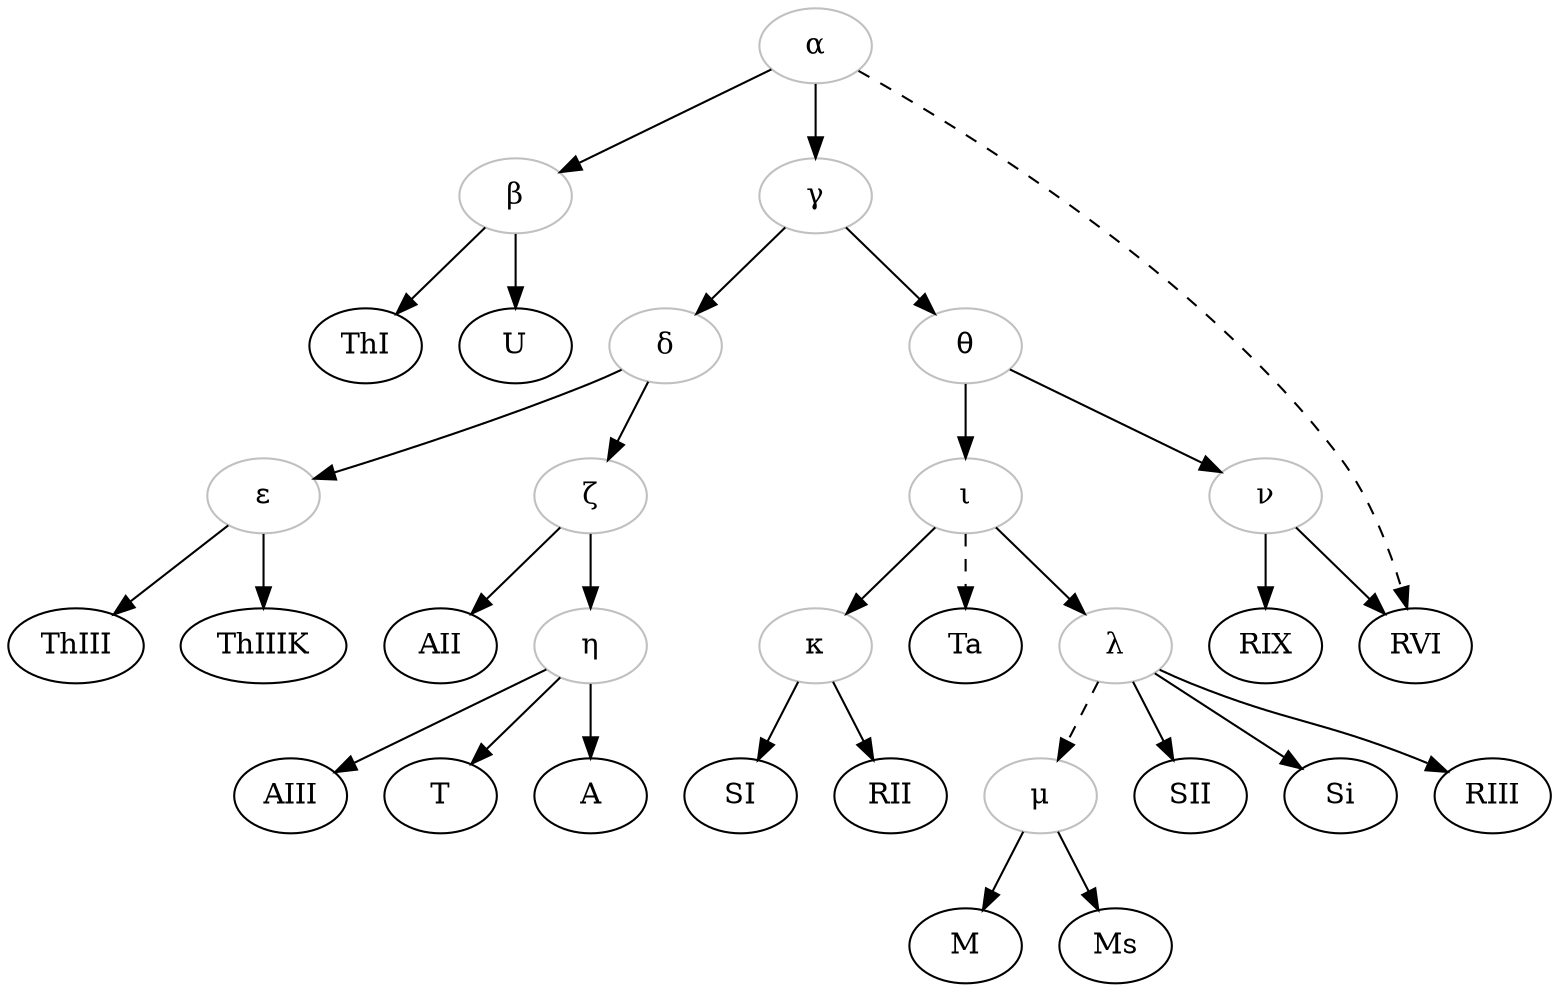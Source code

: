 # Place the cursor inside "graph" to get some refactoring options

digraph {

    # To refactor nodes, place the cursor left to a node name
    alpha -> beta;
    beta -> ThI;
    beta -> U; 
    alpha -> gama; 
    gama -> delta;
    delta -> epsilon;
    gama -> theta;
    epsilon -> ThIII;
    epsilon -> ThIIIK;
    delta -> zeta;
    zeta -> AII; 
    zeta -> eta;
    eta -> AIII;
    eta -> T;
    eta -> A;
    theta -> iota;
    theta -> nu;
    iota -> kappa;
    kappa -> SI;
    kappa -> RII;
    iota -> Ta [style="dashed"];
    iota -> lambda;
    lambda -> mu [style="dashed"];
    mu -> M;
    mu -> Ms;
    lambda -> SII;
    lambda -> Si;
    lambda -> RIII;
    nu -> RVI;
    nu -> RIX;
    alpha -> RVI [style="dashed"];

    # Grey color is used for hypothetical nodes; labels can be redefined if needed
    alpha[color="grey", label="α"];
    beta[color="grey", label="β"];
    gama[color="grey", label="γ"];
    delta[color="grey", label="δ"];
    theta[color="grey", label="θ"];
    epsilon[color="grey", label="ε"];
    zeta[color="grey", label="ζ"];
    eta[color="grey", label="η"];
    iota[color="grey", label="ι"];
    nu[color="grey", label="ν"];
    kappa[color="grey", label="κ"];
    lambda[color="grey", label="λ"];
    mu[color="grey", label="μ"];
}
